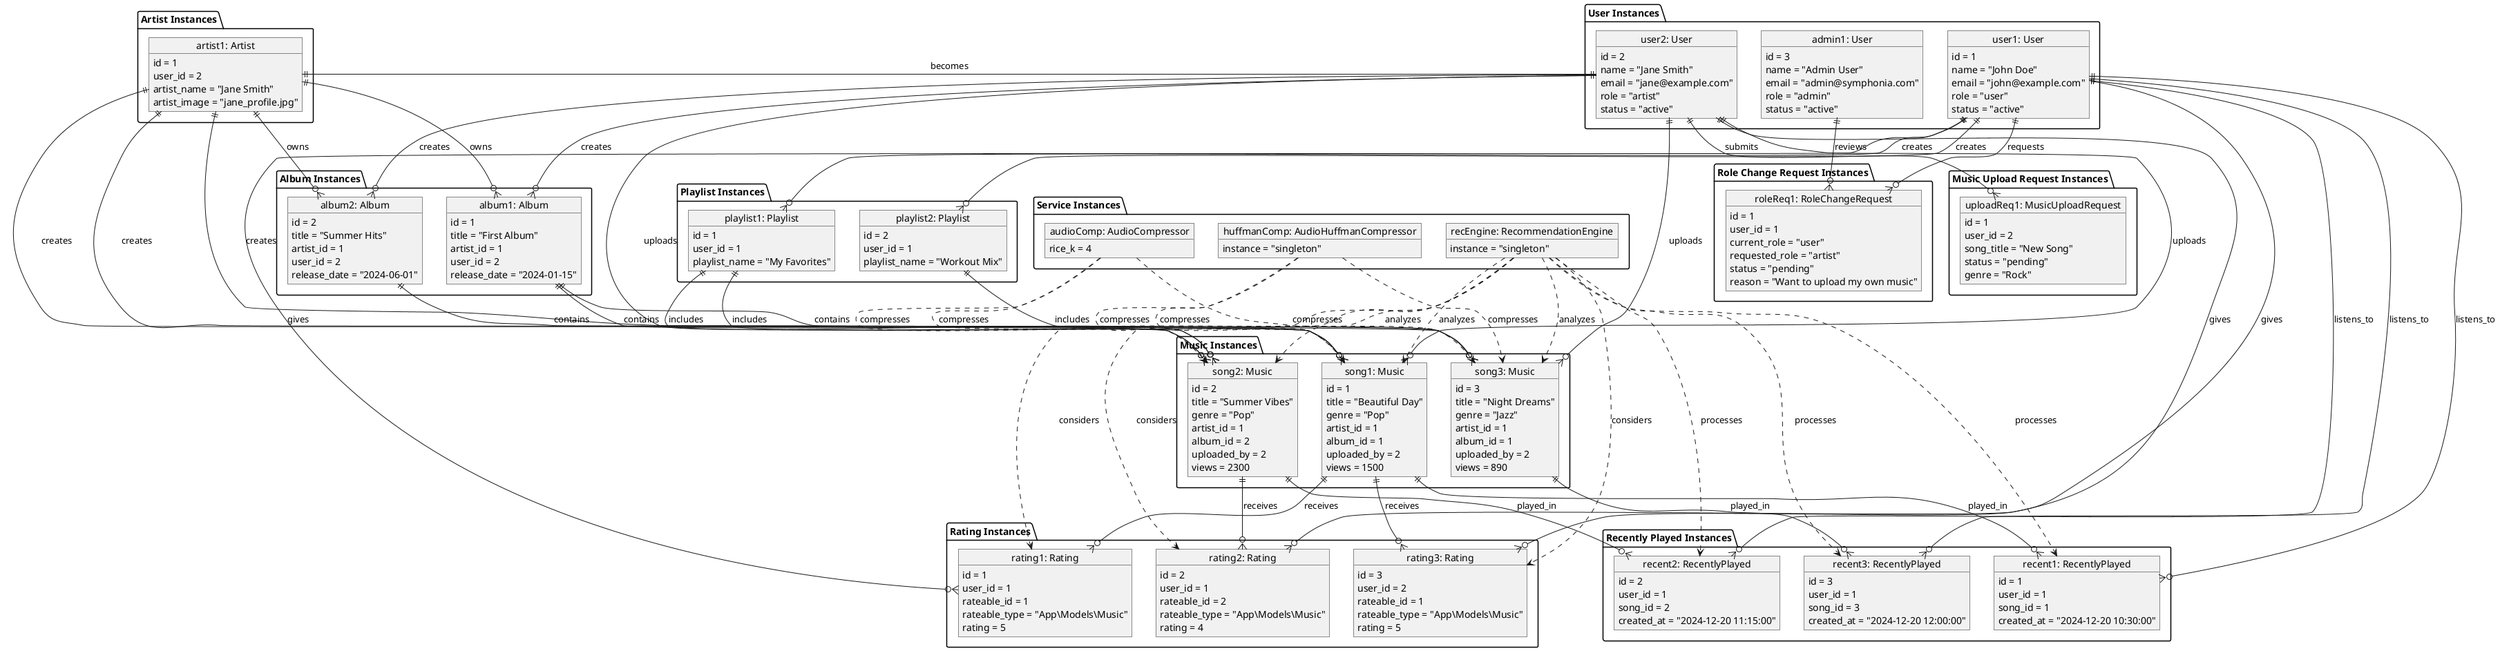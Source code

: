 @startuml Symphonia_Object_Diagram

package "User Instances" {
    object "user1: User" as user1 {
        id = 1
        name = "John Doe"
        email = "john@example.com"
        role = "user"
        status = "active"
    }

    object "user2: User" as user2 {
        id = 2
        name = "Jane Smith"
        email = "jane@example.com"
        role = "artist"
        status = "active"
    }

    object "admin1: User" as admin1 {
        id = 3
        name = "Admin User"
        email = "admin@symphonia.com"
        role = "admin"
        status = "active"
    }
}

package "Artist Instances" {
    object "artist1: Artist" as artist1 {
        id = 1
        user_id = 2
        artist_name = "Jane Smith"
        artist_image = "jane_profile.jpg"
    }
}

package "Album Instances" {
    object "album1: Album" as album1 {
        id = 1
        title = "First Album"
        artist_id = 1
        user_id = 2
        release_date = "2024-01-15"
    }

    object "album2: Album" as album2 {
        id = 2
        title = "Summer Hits"
        artist_id = 1
        user_id = 2
        release_date = "2024-06-01"
    }
}

package "Music Instances" {
    object "song1: Music" as song1 {
        id = 1
        title = "Beautiful Day"
        genre = "Pop"
        artist_id = 1
        album_id = 1
        uploaded_by = 2
        views = 1500
    }

    object "song2: Music" as song2 {
        id = 2
        title = "Summer Vibes"
        genre = "Pop"
        artist_id = 1
        album_id = 2
        uploaded_by = 2
        views = 2300
    }

    object "song3: Music" as song3 {
        id = 3
        title = "Night Dreams"
        genre = "Jazz"
        artist_id = 1
        album_id = 1
        uploaded_by = 2
        views = 890
    }
}

package "Playlist Instances" {
    object "playlist1: Playlist" as playlist1 {
        id = 1
        user_id = 1
        playlist_name = "My Favorites"
    }

    object "playlist2: Playlist" as playlist2 {
        id = 2
        user_id = 1
        playlist_name = "Workout Mix"
    }
}

package "Rating Instances" {
    object "rating1: Rating" as rating1 {
        id = 1
        user_id = 1
        rateable_id = 1
        rateable_type = "App\\Models\\Music"
        rating = 5
    }

    object "rating2: Rating" as rating2 {
        id = 2
        user_id = 1
        rateable_id = 2
        rateable_type = "App\\Models\\Music"
        rating = 4
    }

    object "rating3: Rating" as rating3 {
        id = 3
        user_id = 2
        rateable_id = 1
        rateable_type = "App\\Models\\Music"
        rating = 5
    }
}

package "Recently Played Instances" {
    object "recent1: RecentlyPlayed" as recent1 {
        id = 1
        user_id = 1
        song_id = 1
        created_at = "2024-12-20 10:30:00"
    }

    object "recent2: RecentlyPlayed" as recent2 {
        id = 2
        user_id = 1
        song_id = 2
        created_at = "2024-12-20 11:15:00"
    }

    object "recent3: RecentlyPlayed" as recent3 {
        id = 3
        user_id = 1
        song_id = 3
        created_at = "2024-12-20 12:00:00"
    }
}

package "Music Upload Request Instances" {
    object "uploadReq1: MusicUploadRequest" as uploadReq1 {
        id = 1
        user_id = 2
        song_title = "New Song"
        status = "pending"
        genre = "Rock"
    }
}

package "Role Change Request Instances" {
    object "roleReq1: RoleChangeRequest" as roleReq1 {
        id = 1
        user_id = 1
        current_role = "user"
        requested_role = "artist"
        status = "pending"
        reason = "Want to upload my own music"
    }
}

package "Service Instances" {
    object "recEngine: RecommendationEngine" as recEngine {
        instance = "singleton"
    }

    object "audioComp: AudioCompressor" as audioComp {
        rice_k = 4
    }

    object "huffmanComp: AudioHuffmanCompressor" as huffmanComp {
        instance = "singleton"
    }
}

' Object Relationships
user1 ||--o{ recent1 : listens_to
user1 ||--o{ recent2 : listens_to
user1 ||--o{ recent3 : listens_to
user1 ||--o{ rating1 : gives
user1 ||--o{ rating2 : gives
user1 ||--o{ playlist1 : creates
user1 ||--o{ playlist2 : creates
user1 ||--o{ roleReq1 : requests

user2 ||--|| artist1 : becomes
user2 ||--o{ song1 : uploads
user2 ||--o{ song2 : uploads
user2 ||--o{ song3 : uploads
user2 ||--o{ album1 : creates
user2 ||--o{ album2 : creates
user2 ||--o{ rating3 : gives
user2 ||--o{ uploadReq1 : submits

admin1 ||--o{ roleReq1 : reviews

artist1 ||--o{ song1 : creates
artist1 ||--o{ song2 : creates
artist1 ||--o{ song3 : creates
artist1 ||--o{ album1 : owns
artist1 ||--o{ album2 : owns

album1 ||--o{ song1 : contains
album1 ||--o{ song3 : contains
album2 ||--o{ song2 : contains

song1 ||--o{ rating1 : receives
song1 ||--o{ rating3 : receives
song1 ||--o{ recent1 : played_in
song2 ||--o{ rating2 : receives
song2 ||--o{ recent2 : played_in
song3 ||--o{ recent3 : played_in

playlist1 ||--o{ song1 : includes
playlist1 ||--o{ song2 : includes
playlist2 ||--o{ song3 : includes

' Service Usage
recEngine ..> song1 : analyzes
recEngine ..> song2 : analyzes
recEngine ..> song3 : analyzes
recEngine ..> recent1 : processes
recEngine ..> recent2 : processes
recEngine ..> recent3 : processes
recEngine ..> rating1 : considers
recEngine ..> rating2 : considers
recEngine ..> rating3 : considers

audioComp ..> song1 : compresses
audioComp ..> song2 : compresses
audioComp ..> song3 : compresses

huffmanComp ..> song1 : compresses
huffmanComp ..> song2 : compresses
huffmanComp ..> song3 : compresses

@enduml
